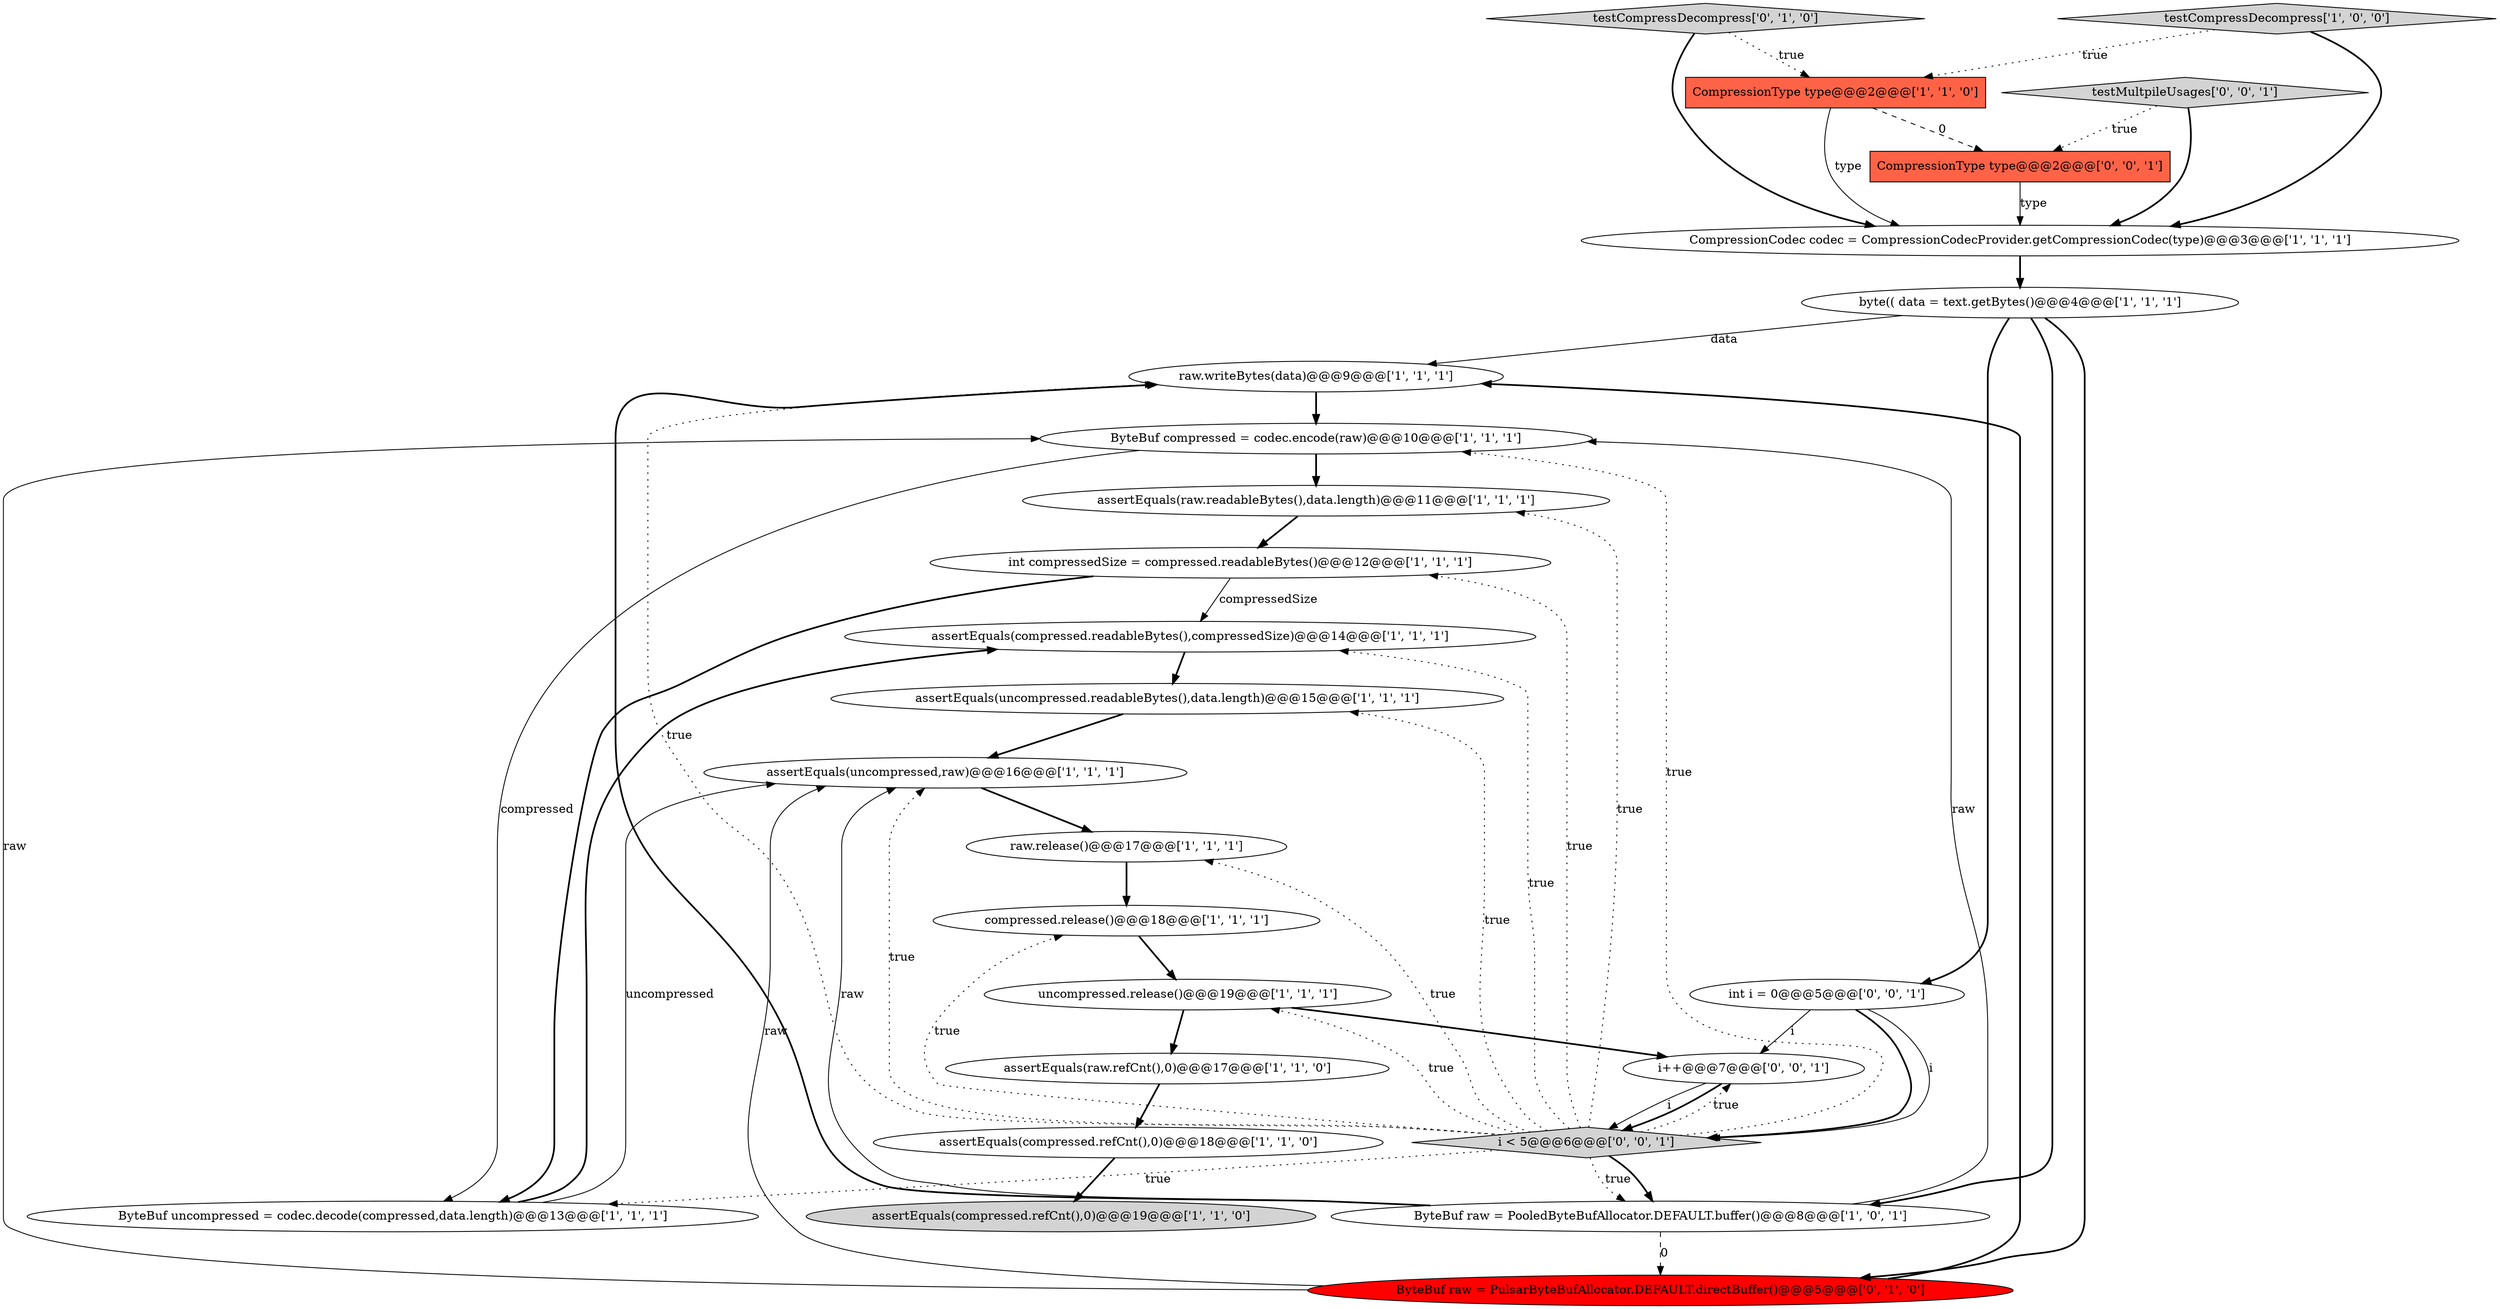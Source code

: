 digraph {
19 [style = filled, label = "testCompressDecompress['0', '1', '0']", fillcolor = lightgray, shape = diamond image = "AAA0AAABBB2BBB"];
18 [style = filled, label = "raw.writeBytes(data)@@@9@@@['1', '1', '1']", fillcolor = white, shape = ellipse image = "AAA0AAABBB1BBB"];
9 [style = filled, label = "uncompressed.release()@@@19@@@['1', '1', '1']", fillcolor = white, shape = ellipse image = "AAA0AAABBB1BBB"];
25 [style = filled, label = "i < 5@@@6@@@['0', '0', '1']", fillcolor = lightgray, shape = diamond image = "AAA0AAABBB3BBB"];
7 [style = filled, label = "assertEquals(raw.refCnt(),0)@@@17@@@['1', '1', '0']", fillcolor = white, shape = ellipse image = "AAA0AAABBB1BBB"];
8 [style = filled, label = "assertEquals(raw.readableBytes(),data.length)@@@11@@@['1', '1', '1']", fillcolor = white, shape = ellipse image = "AAA0AAABBB1BBB"];
16 [style = filled, label = "byte(( data = text.getBytes()@@@4@@@['1', '1', '1']", fillcolor = white, shape = ellipse image = "AAA0AAABBB1BBB"];
6 [style = filled, label = "assertEquals(compressed.readableBytes(),compressedSize)@@@14@@@['1', '1', '1']", fillcolor = white, shape = ellipse image = "AAA0AAABBB1BBB"];
1 [style = filled, label = "compressed.release()@@@18@@@['1', '1', '1']", fillcolor = white, shape = ellipse image = "AAA0AAABBB1BBB"];
0 [style = filled, label = "int compressedSize = compressed.readableBytes()@@@12@@@['1', '1', '1']", fillcolor = white, shape = ellipse image = "AAA0AAABBB1BBB"];
20 [style = filled, label = "ByteBuf raw = PulsarByteBufAllocator.DEFAULT.directBuffer()@@@5@@@['0', '1', '0']", fillcolor = red, shape = ellipse image = "AAA1AAABBB2BBB"];
2 [style = filled, label = "ByteBuf compressed = codec.encode(raw)@@@10@@@['1', '1', '1']", fillcolor = white, shape = ellipse image = "AAA0AAABBB1BBB"];
13 [style = filled, label = "assertEquals(uncompressed,raw)@@@16@@@['1', '1', '1']", fillcolor = white, shape = ellipse image = "AAA0AAABBB1BBB"];
12 [style = filled, label = "CompressionType type@@@2@@@['1', '1', '0']", fillcolor = tomato, shape = box image = "AAA0AAABBB1BBB"];
10 [style = filled, label = "assertEquals(compressed.refCnt(),0)@@@18@@@['1', '1', '0']", fillcolor = white, shape = ellipse image = "AAA0AAABBB1BBB"];
15 [style = filled, label = "ByteBuf uncompressed = codec.decode(compressed,data.length)@@@13@@@['1', '1', '1']", fillcolor = white, shape = ellipse image = "AAA0AAABBB1BBB"];
17 [style = filled, label = "assertEquals(compressed.refCnt(),0)@@@19@@@['1', '1', '0']", fillcolor = lightgray, shape = ellipse image = "AAA0AAABBB1BBB"];
11 [style = filled, label = "CompressionCodec codec = CompressionCodecProvider.getCompressionCodec(type)@@@3@@@['1', '1', '1']", fillcolor = white, shape = ellipse image = "AAA0AAABBB1BBB"];
22 [style = filled, label = "testMultpileUsages['0', '0', '1']", fillcolor = lightgray, shape = diamond image = "AAA0AAABBB3BBB"];
23 [style = filled, label = "i++@@@7@@@['0', '0', '1']", fillcolor = white, shape = ellipse image = "AAA0AAABBB3BBB"];
21 [style = filled, label = "int i = 0@@@5@@@['0', '0', '1']", fillcolor = white, shape = ellipse image = "AAA0AAABBB3BBB"];
5 [style = filled, label = "testCompressDecompress['1', '0', '0']", fillcolor = lightgray, shape = diamond image = "AAA0AAABBB1BBB"];
3 [style = filled, label = "assertEquals(uncompressed.readableBytes(),data.length)@@@15@@@['1', '1', '1']", fillcolor = white, shape = ellipse image = "AAA0AAABBB1BBB"];
24 [style = filled, label = "CompressionType type@@@2@@@['0', '0', '1']", fillcolor = tomato, shape = box image = "AAA0AAABBB3BBB"];
4 [style = filled, label = "ByteBuf raw = PooledByteBufAllocator.DEFAULT.buffer()@@@8@@@['1', '0', '1']", fillcolor = white, shape = ellipse image = "AAA0AAABBB1BBB"];
14 [style = filled, label = "raw.release()@@@17@@@['1', '1', '1']", fillcolor = white, shape = ellipse image = "AAA0AAABBB1BBB"];
11->16 [style = bold, label=""];
6->3 [style = bold, label=""];
2->15 [style = solid, label="compressed"];
23->25 [style = bold, label=""];
20->2 [style = solid, label="raw"];
7->10 [style = bold, label=""];
25->4 [style = dotted, label="true"];
25->4 [style = bold, label=""];
19->12 [style = dotted, label="true"];
19->11 [style = bold, label=""];
4->18 [style = bold, label=""];
15->6 [style = bold, label=""];
10->17 [style = bold, label=""];
4->2 [style = solid, label="raw"];
25->0 [style = dotted, label="true"];
21->25 [style = bold, label=""];
5->12 [style = dotted, label="true"];
18->2 [style = bold, label=""];
0->6 [style = solid, label="compressedSize"];
9->7 [style = bold, label=""];
25->13 [style = dotted, label="true"];
25->14 [style = dotted, label="true"];
25->1 [style = dotted, label="true"];
22->24 [style = dotted, label="true"];
0->15 [style = bold, label=""];
14->1 [style = bold, label=""];
1->9 [style = bold, label=""];
21->25 [style = solid, label="i"];
25->18 [style = dotted, label="true"];
8->0 [style = bold, label=""];
20->18 [style = bold, label=""];
9->23 [style = bold, label=""];
15->13 [style = solid, label="uncompressed"];
25->15 [style = dotted, label="true"];
25->9 [style = dotted, label="true"];
4->20 [style = dashed, label="0"];
16->21 [style = bold, label=""];
12->11 [style = solid, label="type"];
4->13 [style = solid, label="raw"];
12->24 [style = dashed, label="0"];
25->6 [style = dotted, label="true"];
3->13 [style = bold, label=""];
20->13 [style = solid, label="raw"];
25->3 [style = dotted, label="true"];
5->11 [style = bold, label=""];
25->23 [style = dotted, label="true"];
16->4 [style = bold, label=""];
16->20 [style = bold, label=""];
25->2 [style = dotted, label="true"];
21->23 [style = solid, label="i"];
23->25 [style = solid, label="i"];
13->14 [style = bold, label=""];
22->11 [style = bold, label=""];
16->18 [style = solid, label="data"];
25->8 [style = dotted, label="true"];
2->8 [style = bold, label=""];
24->11 [style = solid, label="type"];
}
